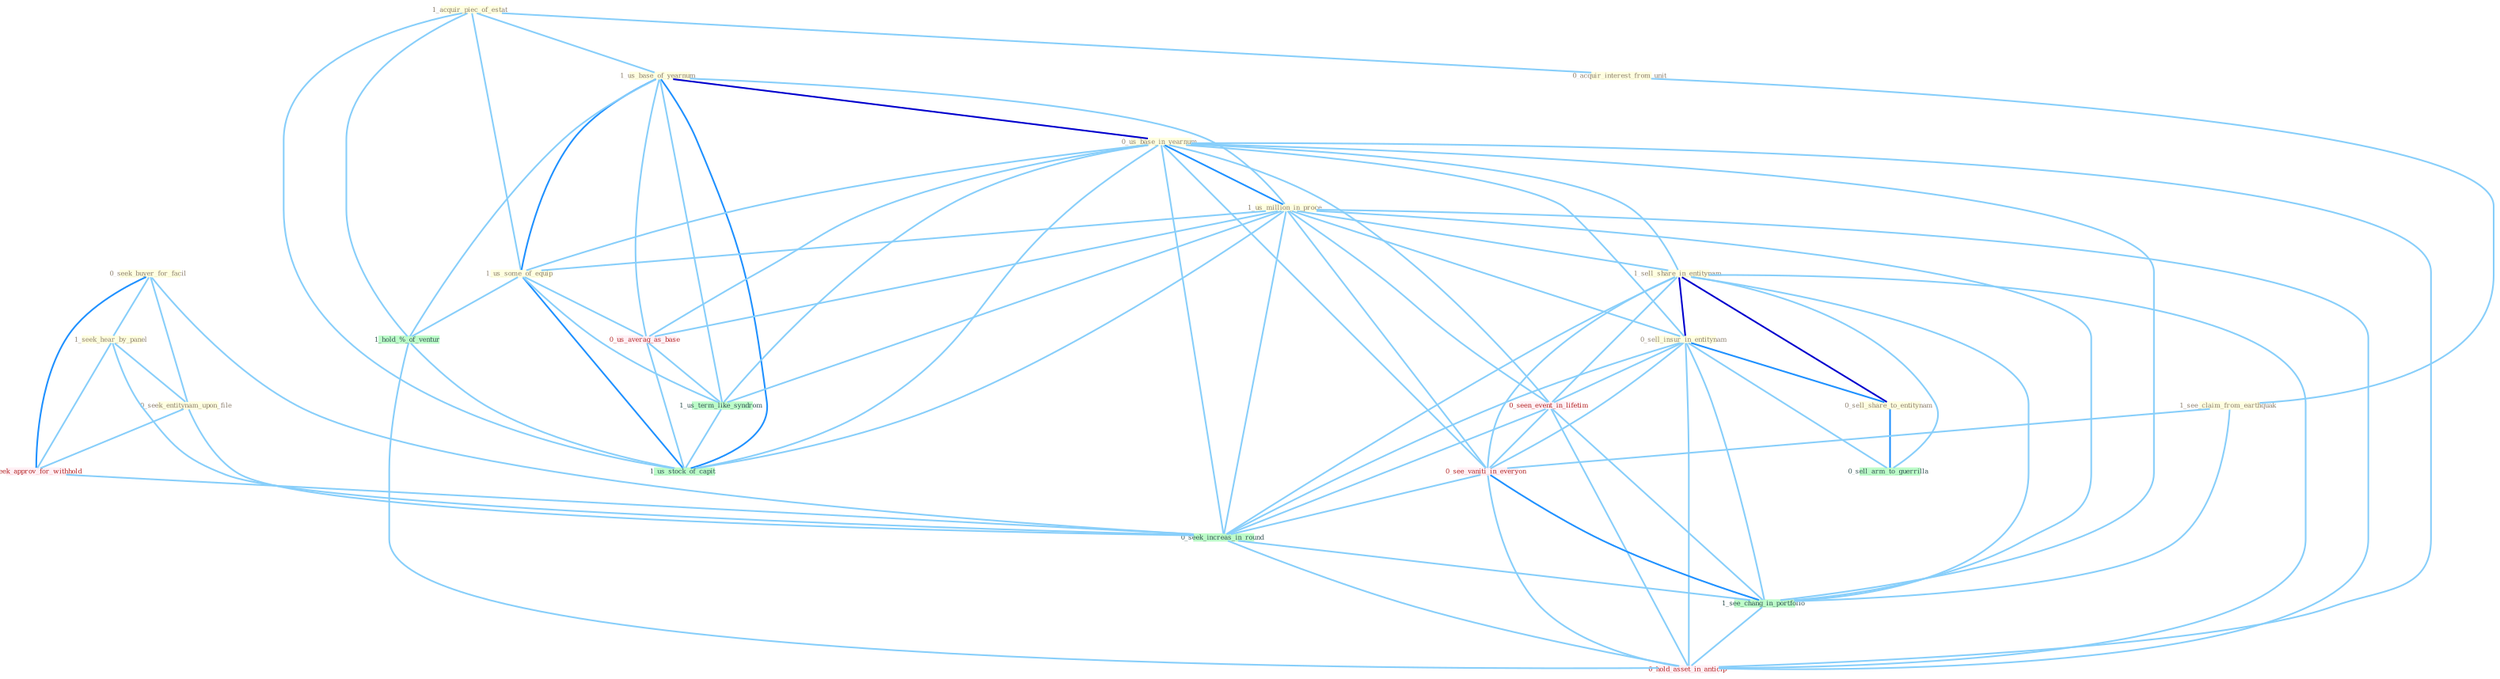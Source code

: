 Graph G{ 
    node
    [shape=polygon,style=filled,width=.5,height=.06,color="#BDFCC9",fixedsize=true,fontsize=4,
    fontcolor="#2f4f4f"];
    {node
    [color="#ffffe0", fontcolor="#8b7d6b"] "1_acquir_piec_of_estat " "1_us_base_of_yearnum " "0_seek_buyer_for_facil " "0_acquir_interest_from_unit " "1_seek_hear_by_panel " "0_us_base_in_yearnum " "1_us_million_in_proce " "1_sell_share_in_entitynam " "1_us_some_of_equip " "0_seek_entitynam_upon_file " "0_sell_insur_in_entitynam " "0_sell_share_to_entitynam " "1_see_claim_from_earthquak "}
{node [color="#fff0f5", fontcolor="#b22222"] "0_seen_event_in_lifetim " "0_us_averag_as_base " "1_seek_approv_for_withhold " "0_see_vaniti_in_everyon " "0_hold_asset_in_anticip "}
edge [color="#B0E2FF"];

	"1_acquir_piec_of_estat " -- "1_us_base_of_yearnum " [w="1", color="#87cefa" ];
	"1_acquir_piec_of_estat " -- "0_acquir_interest_from_unit " [w="1", color="#87cefa" ];
	"1_acquir_piec_of_estat " -- "1_us_some_of_equip " [w="1", color="#87cefa" ];
	"1_acquir_piec_of_estat " -- "1_hold_%_of_ventur " [w="1", color="#87cefa" ];
	"1_acquir_piec_of_estat " -- "1_us_stock_of_capit " [w="1", color="#87cefa" ];
	"1_us_base_of_yearnum " -- "0_us_base_in_yearnum " [w="3", color="#0000cd" , len=0.6];
	"1_us_base_of_yearnum " -- "1_us_million_in_proce " [w="1", color="#87cefa" ];
	"1_us_base_of_yearnum " -- "1_us_some_of_equip " [w="2", color="#1e90ff" , len=0.8];
	"1_us_base_of_yearnum " -- "0_us_averag_as_base " [w="1", color="#87cefa" ];
	"1_us_base_of_yearnum " -- "1_us_term_like_syndrom " [w="1", color="#87cefa" ];
	"1_us_base_of_yearnum " -- "1_hold_%_of_ventur " [w="1", color="#87cefa" ];
	"1_us_base_of_yearnum " -- "1_us_stock_of_capit " [w="2", color="#1e90ff" , len=0.8];
	"0_seek_buyer_for_facil " -- "1_seek_hear_by_panel " [w="1", color="#87cefa" ];
	"0_seek_buyer_for_facil " -- "0_seek_entitynam_upon_file " [w="1", color="#87cefa" ];
	"0_seek_buyer_for_facil " -- "1_seek_approv_for_withhold " [w="2", color="#1e90ff" , len=0.8];
	"0_seek_buyer_for_facil " -- "0_seek_increas_in_round " [w="1", color="#87cefa" ];
	"0_acquir_interest_from_unit " -- "1_see_claim_from_earthquak " [w="1", color="#87cefa" ];
	"1_seek_hear_by_panel " -- "0_seek_entitynam_upon_file " [w="1", color="#87cefa" ];
	"1_seek_hear_by_panel " -- "1_seek_approv_for_withhold " [w="1", color="#87cefa" ];
	"1_seek_hear_by_panel " -- "0_seek_increas_in_round " [w="1", color="#87cefa" ];
	"0_us_base_in_yearnum " -- "1_us_million_in_proce " [w="2", color="#1e90ff" , len=0.8];
	"0_us_base_in_yearnum " -- "1_sell_share_in_entitynam " [w="1", color="#87cefa" ];
	"0_us_base_in_yearnum " -- "1_us_some_of_equip " [w="1", color="#87cefa" ];
	"0_us_base_in_yearnum " -- "0_sell_insur_in_entitynam " [w="1", color="#87cefa" ];
	"0_us_base_in_yearnum " -- "0_seen_event_in_lifetim " [w="1", color="#87cefa" ];
	"0_us_base_in_yearnum " -- "0_us_averag_as_base " [w="1", color="#87cefa" ];
	"0_us_base_in_yearnum " -- "1_us_term_like_syndrom " [w="1", color="#87cefa" ];
	"0_us_base_in_yearnum " -- "0_see_vaniti_in_everyon " [w="1", color="#87cefa" ];
	"0_us_base_in_yearnum " -- "0_seek_increas_in_round " [w="1", color="#87cefa" ];
	"0_us_base_in_yearnum " -- "1_us_stock_of_capit " [w="1", color="#87cefa" ];
	"0_us_base_in_yearnum " -- "1_see_chang_in_portfolio " [w="1", color="#87cefa" ];
	"0_us_base_in_yearnum " -- "0_hold_asset_in_anticip " [w="1", color="#87cefa" ];
	"1_us_million_in_proce " -- "1_sell_share_in_entitynam " [w="1", color="#87cefa" ];
	"1_us_million_in_proce " -- "1_us_some_of_equip " [w="1", color="#87cefa" ];
	"1_us_million_in_proce " -- "0_sell_insur_in_entitynam " [w="1", color="#87cefa" ];
	"1_us_million_in_proce " -- "0_seen_event_in_lifetim " [w="1", color="#87cefa" ];
	"1_us_million_in_proce " -- "0_us_averag_as_base " [w="1", color="#87cefa" ];
	"1_us_million_in_proce " -- "1_us_term_like_syndrom " [w="1", color="#87cefa" ];
	"1_us_million_in_proce " -- "0_see_vaniti_in_everyon " [w="1", color="#87cefa" ];
	"1_us_million_in_proce " -- "0_seek_increas_in_round " [w="1", color="#87cefa" ];
	"1_us_million_in_proce " -- "1_us_stock_of_capit " [w="1", color="#87cefa" ];
	"1_us_million_in_proce " -- "1_see_chang_in_portfolio " [w="1", color="#87cefa" ];
	"1_us_million_in_proce " -- "0_hold_asset_in_anticip " [w="1", color="#87cefa" ];
	"1_sell_share_in_entitynam " -- "0_sell_insur_in_entitynam " [w="3", color="#0000cd" , len=0.6];
	"1_sell_share_in_entitynam " -- "0_sell_share_to_entitynam " [w="3", color="#0000cd" , len=0.6];
	"1_sell_share_in_entitynam " -- "0_seen_event_in_lifetim " [w="1", color="#87cefa" ];
	"1_sell_share_in_entitynam " -- "0_see_vaniti_in_everyon " [w="1", color="#87cefa" ];
	"1_sell_share_in_entitynam " -- "0_sell_arm_to_guerrilla " [w="1", color="#87cefa" ];
	"1_sell_share_in_entitynam " -- "0_seek_increas_in_round " [w="1", color="#87cefa" ];
	"1_sell_share_in_entitynam " -- "1_see_chang_in_portfolio " [w="1", color="#87cefa" ];
	"1_sell_share_in_entitynam " -- "0_hold_asset_in_anticip " [w="1", color="#87cefa" ];
	"1_us_some_of_equip " -- "0_us_averag_as_base " [w="1", color="#87cefa" ];
	"1_us_some_of_equip " -- "1_us_term_like_syndrom " [w="1", color="#87cefa" ];
	"1_us_some_of_equip " -- "1_hold_%_of_ventur " [w="1", color="#87cefa" ];
	"1_us_some_of_equip " -- "1_us_stock_of_capit " [w="2", color="#1e90ff" , len=0.8];
	"0_seek_entitynam_upon_file " -- "1_seek_approv_for_withhold " [w="1", color="#87cefa" ];
	"0_seek_entitynam_upon_file " -- "0_seek_increas_in_round " [w="1", color="#87cefa" ];
	"0_sell_insur_in_entitynam " -- "0_sell_share_to_entitynam " [w="2", color="#1e90ff" , len=0.8];
	"0_sell_insur_in_entitynam " -- "0_seen_event_in_lifetim " [w="1", color="#87cefa" ];
	"0_sell_insur_in_entitynam " -- "0_see_vaniti_in_everyon " [w="1", color="#87cefa" ];
	"0_sell_insur_in_entitynam " -- "0_sell_arm_to_guerrilla " [w="1", color="#87cefa" ];
	"0_sell_insur_in_entitynam " -- "0_seek_increas_in_round " [w="1", color="#87cefa" ];
	"0_sell_insur_in_entitynam " -- "1_see_chang_in_portfolio " [w="1", color="#87cefa" ];
	"0_sell_insur_in_entitynam " -- "0_hold_asset_in_anticip " [w="1", color="#87cefa" ];
	"0_sell_share_to_entitynam " -- "0_sell_arm_to_guerrilla " [w="2", color="#1e90ff" , len=0.8];
	"1_see_claim_from_earthquak " -- "0_see_vaniti_in_everyon " [w="1", color="#87cefa" ];
	"1_see_claim_from_earthquak " -- "1_see_chang_in_portfolio " [w="1", color="#87cefa" ];
	"0_seen_event_in_lifetim " -- "0_see_vaniti_in_everyon " [w="1", color="#87cefa" ];
	"0_seen_event_in_lifetim " -- "0_seek_increas_in_round " [w="1", color="#87cefa" ];
	"0_seen_event_in_lifetim " -- "1_see_chang_in_portfolio " [w="1", color="#87cefa" ];
	"0_seen_event_in_lifetim " -- "0_hold_asset_in_anticip " [w="1", color="#87cefa" ];
	"0_us_averag_as_base " -- "1_us_term_like_syndrom " [w="1", color="#87cefa" ];
	"0_us_averag_as_base " -- "1_us_stock_of_capit " [w="1", color="#87cefa" ];
	"1_us_term_like_syndrom " -- "1_us_stock_of_capit " [w="1", color="#87cefa" ];
	"1_seek_approv_for_withhold " -- "0_seek_increas_in_round " [w="1", color="#87cefa" ];
	"1_hold_%_of_ventur " -- "1_us_stock_of_capit " [w="1", color="#87cefa" ];
	"1_hold_%_of_ventur " -- "0_hold_asset_in_anticip " [w="1", color="#87cefa" ];
	"0_see_vaniti_in_everyon " -- "0_seek_increas_in_round " [w="1", color="#87cefa" ];
	"0_see_vaniti_in_everyon " -- "1_see_chang_in_portfolio " [w="2", color="#1e90ff" , len=0.8];
	"0_see_vaniti_in_everyon " -- "0_hold_asset_in_anticip " [w="1", color="#87cefa" ];
	"0_seek_increas_in_round " -- "1_see_chang_in_portfolio " [w="1", color="#87cefa" ];
	"0_seek_increas_in_round " -- "0_hold_asset_in_anticip " [w="1", color="#87cefa" ];
	"1_see_chang_in_portfolio " -- "0_hold_asset_in_anticip " [w="1", color="#87cefa" ];
}